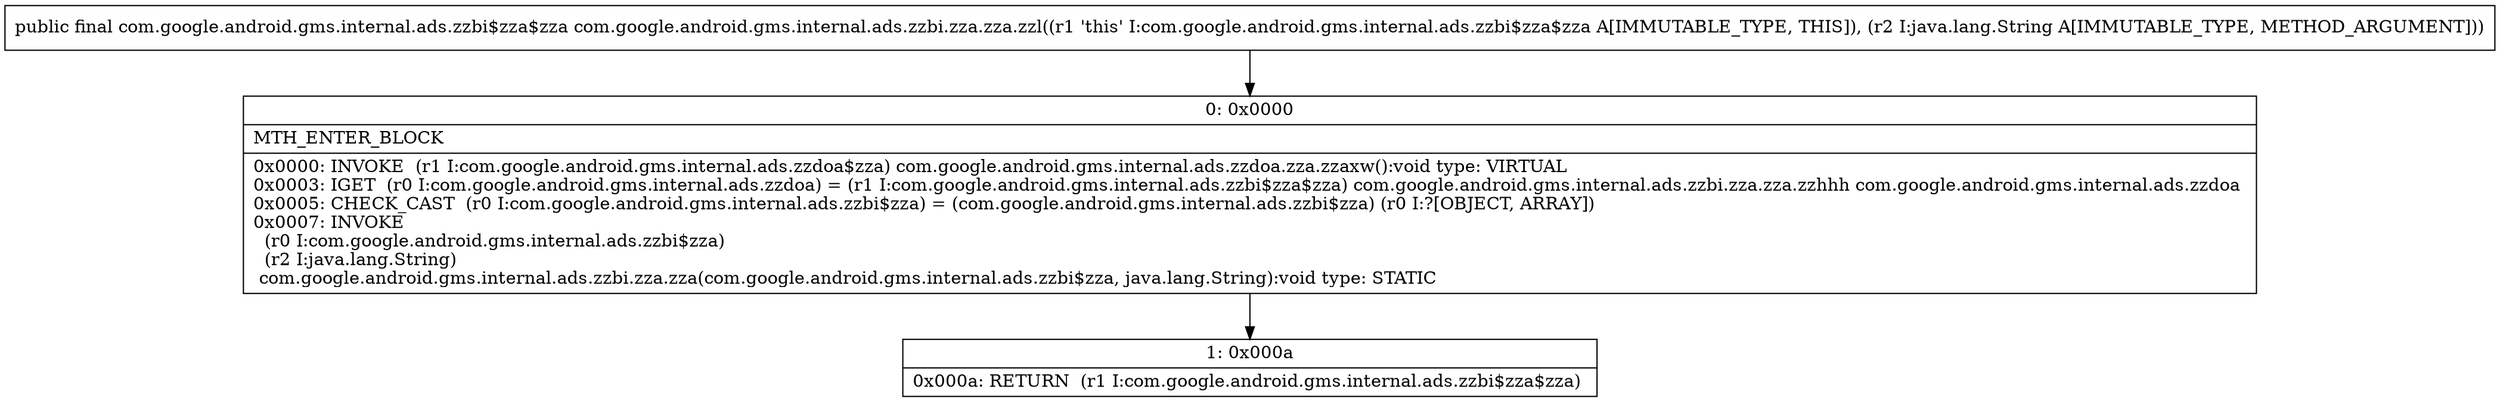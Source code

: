 digraph "CFG forcom.google.android.gms.internal.ads.zzbi.zza.zza.zzl(Ljava\/lang\/String;)Lcom\/google\/android\/gms\/internal\/ads\/zzbi$zza$zza;" {
Node_0 [shape=record,label="{0\:\ 0x0000|MTH_ENTER_BLOCK\l|0x0000: INVOKE  (r1 I:com.google.android.gms.internal.ads.zzdoa$zza) com.google.android.gms.internal.ads.zzdoa.zza.zzaxw():void type: VIRTUAL \l0x0003: IGET  (r0 I:com.google.android.gms.internal.ads.zzdoa) = (r1 I:com.google.android.gms.internal.ads.zzbi$zza$zza) com.google.android.gms.internal.ads.zzbi.zza.zza.zzhhh com.google.android.gms.internal.ads.zzdoa \l0x0005: CHECK_CAST  (r0 I:com.google.android.gms.internal.ads.zzbi$zza) = (com.google.android.gms.internal.ads.zzbi$zza) (r0 I:?[OBJECT, ARRAY]) \l0x0007: INVOKE  \l  (r0 I:com.google.android.gms.internal.ads.zzbi$zza)\l  (r2 I:java.lang.String)\l com.google.android.gms.internal.ads.zzbi.zza.zza(com.google.android.gms.internal.ads.zzbi$zza, java.lang.String):void type: STATIC \l}"];
Node_1 [shape=record,label="{1\:\ 0x000a|0x000a: RETURN  (r1 I:com.google.android.gms.internal.ads.zzbi$zza$zza) \l}"];
MethodNode[shape=record,label="{public final com.google.android.gms.internal.ads.zzbi$zza$zza com.google.android.gms.internal.ads.zzbi.zza.zza.zzl((r1 'this' I:com.google.android.gms.internal.ads.zzbi$zza$zza A[IMMUTABLE_TYPE, THIS]), (r2 I:java.lang.String A[IMMUTABLE_TYPE, METHOD_ARGUMENT])) }"];
MethodNode -> Node_0;
Node_0 -> Node_1;
}


